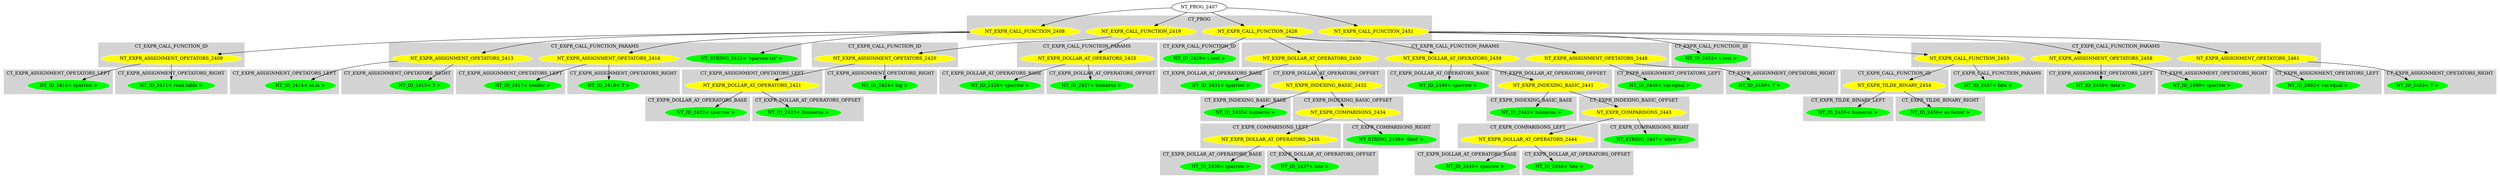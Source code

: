 digraph {

subgraph cluster0 {
 node [style=filled,color=white];
 style=filled;
 color=lightgrey;
 label = "CT_PROG";

"NT_EXPR_CALL_FUNCTION_2408"
 [fillcolor = yellow]
"NT_EXPR_CALL_FUNCTION_2419"
 [fillcolor = yellow]
"NT_EXPR_CALL_FUNCTION_2428"
 [fillcolor = yellow]
"NT_EXPR_CALL_FUNCTION_2451"
 [fillcolor = yellow]
}
"NT_PROG_2407"->"NT_EXPR_CALL_FUNCTION_2408"
subgraph cluster1 {
 node [style=filled,color=white];
 style=filled;
 color=lightgrey;
 label = "CT_EXPR_CALL_FUNCTION_ID";

"NT_EXPR_ASSIGNMENT_OPETATORS_2409"
 [fillcolor = yellow]
}
subgraph cluster2 {
 node [style=filled,color=white];
 style=filled;
 color=lightgrey;
 label = "CT_EXPR_CALL_FUNCTION_PARAMS";

"NT_STRING_2412< 'sparrow.txt' >"
 [fillcolor = green]
"NT_EXPR_ASSIGNMENT_OPETATORS_2413"
 [fillcolor = yellow]
"NT_EXPR_ASSIGNMENT_OPETATORS_2416"
 [fillcolor = yellow]
}
"NT_EXPR_CALL_FUNCTION_2408"->"NT_EXPR_ASSIGNMENT_OPETATORS_2409"
subgraph cluster3 {
 node [style=filled,color=white];
 style=filled;
 color=lightgrey;
 label = "CT_EXPR_ASSIGNMENT_OPETATORS_LEFT";

"NT_ID_2410< sparrow >"
 [fillcolor = green]
}
subgraph cluster4 {
 node [style=filled,color=white];
 style=filled;
 color=lightgrey;
 label = "CT_EXPR_ASSIGNMENT_OPETATORS_RIGHT";

"NT_ID_2411< read.table >"
 [fillcolor = green]
}
"NT_EXPR_ASSIGNMENT_OPETATORS_2409"->"NT_ID_2410< sparrow >"
"NT_EXPR_ASSIGNMENT_OPETATORS_2409"->"NT_ID_2411< read.table >"
"NT_EXPR_CALL_FUNCTION_2408"->"NT_STRING_2412< 'sparrow.txt' >"
"NT_EXPR_CALL_FUNCTION_2408"->"NT_EXPR_ASSIGNMENT_OPETATORS_2413"
subgraph cluster5 {
 node [style=filled,color=white];
 style=filled;
 color=lightgrey;
 label = "CT_EXPR_ASSIGNMENT_OPETATORS_LEFT";

"NT_ID_2414< as.is >"
 [fillcolor = green]
}
subgraph cluster6 {
 node [style=filled,color=white];
 style=filled;
 color=lightgrey;
 label = "CT_EXPR_ASSIGNMENT_OPETATORS_RIGHT";

"NT_ID_2415< T >"
 [fillcolor = green]
}
"NT_EXPR_ASSIGNMENT_OPETATORS_2413"->"NT_ID_2414< as.is >"
"NT_EXPR_ASSIGNMENT_OPETATORS_2413"->"NT_ID_2415< T >"
"NT_EXPR_CALL_FUNCTION_2408"->"NT_EXPR_ASSIGNMENT_OPETATORS_2416"
subgraph cluster7 {
 node [style=filled,color=white];
 style=filled;
 color=lightgrey;
 label = "CT_EXPR_ASSIGNMENT_OPETATORS_LEFT";

"NT_ID_2417< header >"
 [fillcolor = green]
}
subgraph cluster8 {
 node [style=filled,color=white];
 style=filled;
 color=lightgrey;
 label = "CT_EXPR_ASSIGNMENT_OPETATORS_RIGHT";

"NT_ID_2418< T >"
 [fillcolor = green]
}
"NT_EXPR_ASSIGNMENT_OPETATORS_2416"->"NT_ID_2417< header >"
"NT_EXPR_ASSIGNMENT_OPETATORS_2416"->"NT_ID_2418< T >"
"NT_PROG_2407"->"NT_EXPR_CALL_FUNCTION_2419"
subgraph cluster9 {
 node [style=filled,color=white];
 style=filled;
 color=lightgrey;
 label = "CT_EXPR_CALL_FUNCTION_ID";

"NT_EXPR_ASSIGNMENT_OPETATORS_2420"
 [fillcolor = yellow]
}
subgraph cluster10 {
 node [style=filled,color=white];
 style=filled;
 color=lightgrey;
 label = "CT_EXPR_CALL_FUNCTION_PARAMS";

"NT_EXPR_DOLLAR_AT_OPERATORS_2425"
 [fillcolor = yellow]
}
"NT_EXPR_CALL_FUNCTION_2419"->"NT_EXPR_ASSIGNMENT_OPETATORS_2420"
subgraph cluster11 {
 node [style=filled,color=white];
 style=filled;
 color=lightgrey;
 label = "CT_EXPR_ASSIGNMENT_OPETATORS_LEFT";

"NT_EXPR_DOLLAR_AT_OPERATORS_2421"
 [fillcolor = yellow]
}
subgraph cluster12 {
 node [style=filled,color=white];
 style=filled;
 color=lightgrey;
 label = "CT_EXPR_ASSIGNMENT_OPETATORS_RIGHT";

"NT_ID_2424< log >"
 [fillcolor = green]
}
"NT_EXPR_ASSIGNMENT_OPETATORS_2420"->"NT_EXPR_DOLLAR_AT_OPERATORS_2421"
subgraph cluster13 {
 node [style=filled,color=white];
 style=filled;
 color=lightgrey;
 label = "CT_EXPR_DOLLAR_AT_OPERATORS_BASE";

"NT_ID_2422< sparrow >"
 [fillcolor = green]
}
subgraph cluster14 {
 node [style=filled,color=white];
 style=filled;
 color=lightgrey;
 label = "CT_EXPR_DOLLAR_AT_OPERATORS_OFFSET";

"NT_ID_2423< lhumerus >"
 [fillcolor = green]
}
"NT_EXPR_DOLLAR_AT_OPERATORS_2421"->"NT_ID_2422< sparrow >"
"NT_EXPR_DOLLAR_AT_OPERATORS_2421"->"NT_ID_2423< lhumerus >"
"NT_EXPR_ASSIGNMENT_OPETATORS_2420"->"NT_ID_2424< log >"
"NT_EXPR_CALL_FUNCTION_2419"->"NT_EXPR_DOLLAR_AT_OPERATORS_2425"
subgraph cluster15 {
 node [style=filled,color=white];
 style=filled;
 color=lightgrey;
 label = "CT_EXPR_DOLLAR_AT_OPERATORS_BASE";

"NT_ID_2426< sparrow >"
 [fillcolor = green]
}
subgraph cluster16 {
 node [style=filled,color=white];
 style=filled;
 color=lightgrey;
 label = "CT_EXPR_DOLLAR_AT_OPERATORS_OFFSET";

"NT_ID_2427< humerus >"
 [fillcolor = green]
}
"NT_EXPR_DOLLAR_AT_OPERATORS_2425"->"NT_ID_2426< sparrow >"
"NT_EXPR_DOLLAR_AT_OPERATORS_2425"->"NT_ID_2427< humerus >"
"NT_PROG_2407"->"NT_EXPR_CALL_FUNCTION_2428"
subgraph cluster17 {
 node [style=filled,color=white];
 style=filled;
 color=lightgrey;
 label = "CT_EXPR_CALL_FUNCTION_ID";

"NT_ID_2429< t.test >"
 [fillcolor = green]
}
subgraph cluster18 {
 node [style=filled,color=white];
 style=filled;
 color=lightgrey;
 label = "CT_EXPR_CALL_FUNCTION_PARAMS";

"NT_EXPR_DOLLAR_AT_OPERATORS_2430"
 [fillcolor = yellow]
"NT_EXPR_DOLLAR_AT_OPERATORS_2439"
 [fillcolor = yellow]
"NT_EXPR_ASSIGNMENT_OPETATORS_2448"
 [fillcolor = yellow]
}
"NT_EXPR_CALL_FUNCTION_2428"->"NT_ID_2429< t.test >"
"NT_EXPR_CALL_FUNCTION_2428"->"NT_EXPR_DOLLAR_AT_OPERATORS_2430"
subgraph cluster19 {
 node [style=filled,color=white];
 style=filled;
 color=lightgrey;
 label = "CT_EXPR_DOLLAR_AT_OPERATORS_BASE";

"NT_ID_2431< sparrow >"
 [fillcolor = green]
}
subgraph cluster20 {
 node [style=filled,color=white];
 style=filled;
 color=lightgrey;
 label = "CT_EXPR_DOLLAR_AT_OPERATORS_OFFSET";

"NT_EXPR_INDEXING_BASIC_2432"
 [fillcolor = yellow]
}
"NT_EXPR_DOLLAR_AT_OPERATORS_2430"->"NT_ID_2431< sparrow >"
"NT_EXPR_DOLLAR_AT_OPERATORS_2430"->"NT_EXPR_INDEXING_BASIC_2432"
subgraph cluster21 {
 node [style=filled,color=white];
 style=filled;
 color=lightgrey;
 label = "CT_EXPR_INDEXING_BASIC_BASE";

"NT_ID_2433< humerus >"
 [fillcolor = green]}
subgraph cluster22 {
 node [style=filled,color=white];
 style=filled;
 color=lightgrey;
 label = "CT_EXPR_INDEXING_BASIC_OFFSET";

"NT_EXPR_COMPARISONS_2434"
 [fillcolor = yellow]}
"NT_EXPR_INDEXING_BASIC_2432"->"NT_ID_2433< humerus >"
"NT_EXPR_INDEXING_BASIC_2432"->"NT_EXPR_COMPARISONS_2434"
subgraph cluster23 {
 node [style=filled,color=white];
 style=filled;
 color=lightgrey;
 label = "CT_EXPR_COMPARISONS_LEFT";

"NT_EXPR_DOLLAR_AT_OPERATORS_2435"
 [fillcolor = yellow]
}
subgraph cluster24 {
 node [style=filled,color=white];
 style=filled;
 color=lightgrey;
 label = "CT_EXPR_COMPARISONS_RIGHT";

"NT_STRING_2438< 'died' >"
 [fillcolor = green]
}
"NT_EXPR_COMPARISONS_2434"->"NT_EXPR_DOLLAR_AT_OPERATORS_2435"
subgraph cluster25 {
 node [style=filled,color=white];
 style=filled;
 color=lightgrey;
 label = "CT_EXPR_DOLLAR_AT_OPERATORS_BASE";

"NT_ID_2436< sparrow >"
 [fillcolor = green]
}
subgraph cluster26 {
 node [style=filled,color=white];
 style=filled;
 color=lightgrey;
 label = "CT_EXPR_DOLLAR_AT_OPERATORS_OFFSET";

"NT_ID_2437< fate >"
 [fillcolor = green]
}
"NT_EXPR_DOLLAR_AT_OPERATORS_2435"->"NT_ID_2436< sparrow >"
"NT_EXPR_DOLLAR_AT_OPERATORS_2435"->"NT_ID_2437< fate >"
"NT_EXPR_COMPARISONS_2434"->"NT_STRING_2438< 'died' >"
"NT_EXPR_CALL_FUNCTION_2428"->"NT_EXPR_DOLLAR_AT_OPERATORS_2439"
subgraph cluster27 {
 node [style=filled,color=white];
 style=filled;
 color=lightgrey;
 label = "CT_EXPR_DOLLAR_AT_OPERATORS_BASE";

"NT_ID_2440< sparrow >"
 [fillcolor = green]
}
subgraph cluster28 {
 node [style=filled,color=white];
 style=filled;
 color=lightgrey;
 label = "CT_EXPR_DOLLAR_AT_OPERATORS_OFFSET";

"NT_EXPR_INDEXING_BASIC_2441"
 [fillcolor = yellow]
}
"NT_EXPR_DOLLAR_AT_OPERATORS_2439"->"NT_ID_2440< sparrow >"
"NT_EXPR_DOLLAR_AT_OPERATORS_2439"->"NT_EXPR_INDEXING_BASIC_2441"
subgraph cluster29 {
 node [style=filled,color=white];
 style=filled;
 color=lightgrey;
 label = "CT_EXPR_INDEXING_BASIC_BASE";

"NT_ID_2442< humerus >"
 [fillcolor = green]}
subgraph cluster30 {
 node [style=filled,color=white];
 style=filled;
 color=lightgrey;
 label = "CT_EXPR_INDEXING_BASIC_OFFSET";

"NT_EXPR_COMPARISONS_2443"
 [fillcolor = yellow]}
"NT_EXPR_INDEXING_BASIC_2441"->"NT_ID_2442< humerus >"
"NT_EXPR_INDEXING_BASIC_2441"->"NT_EXPR_COMPARISONS_2443"
subgraph cluster31 {
 node [style=filled,color=white];
 style=filled;
 color=lightgrey;
 label = "CT_EXPR_COMPARISONS_LEFT";

"NT_EXPR_DOLLAR_AT_OPERATORS_2444"
 [fillcolor = yellow]
}
subgraph cluster32 {
 node [style=filled,color=white];
 style=filled;
 color=lightgrey;
 label = "CT_EXPR_COMPARISONS_RIGHT";

"NT_STRING_2447< 'alive' >"
 [fillcolor = green]
}
"NT_EXPR_COMPARISONS_2443"->"NT_EXPR_DOLLAR_AT_OPERATORS_2444"
subgraph cluster33 {
 node [style=filled,color=white];
 style=filled;
 color=lightgrey;
 label = "CT_EXPR_DOLLAR_AT_OPERATORS_BASE";

"NT_ID_2445< sparrow >"
 [fillcolor = green]
}
subgraph cluster34 {
 node [style=filled,color=white];
 style=filled;
 color=lightgrey;
 label = "CT_EXPR_DOLLAR_AT_OPERATORS_OFFSET";

"NT_ID_2446< fate >"
 [fillcolor = green]
}
"NT_EXPR_DOLLAR_AT_OPERATORS_2444"->"NT_ID_2445< sparrow >"
"NT_EXPR_DOLLAR_AT_OPERATORS_2444"->"NT_ID_2446< fate >"
"NT_EXPR_COMPARISONS_2443"->"NT_STRING_2447< 'alive' >"
"NT_EXPR_CALL_FUNCTION_2428"->"NT_EXPR_ASSIGNMENT_OPETATORS_2448"
subgraph cluster35 {
 node [style=filled,color=white];
 style=filled;
 color=lightgrey;
 label = "CT_EXPR_ASSIGNMENT_OPETATORS_LEFT";

"NT_ID_2449< var.equal >"
 [fillcolor = green]
}
subgraph cluster36 {
 node [style=filled,color=white];
 style=filled;
 color=lightgrey;
 label = "CT_EXPR_ASSIGNMENT_OPETATORS_RIGHT";

"NT_ID_2450< T >"
 [fillcolor = green]
}
"NT_EXPR_ASSIGNMENT_OPETATORS_2448"->"NT_ID_2449< var.equal >"
"NT_EXPR_ASSIGNMENT_OPETATORS_2448"->"NT_ID_2450< T >"
"NT_PROG_2407"->"NT_EXPR_CALL_FUNCTION_2451"
subgraph cluster37 {
 node [style=filled,color=white];
 style=filled;
 color=lightgrey;
 label = "CT_EXPR_CALL_FUNCTION_ID";

"NT_ID_2452< t.test >"
 [fillcolor = green]
}
subgraph cluster38 {
 node [style=filled,color=white];
 style=filled;
 color=lightgrey;
 label = "CT_EXPR_CALL_FUNCTION_PARAMS";

"NT_EXPR_CALL_FUNCTION_2453"
 [fillcolor = yellow]
"NT_EXPR_ASSIGNMENT_OPETATORS_2458"
 [fillcolor = yellow]
"NT_EXPR_ASSIGNMENT_OPETATORS_2461"
 [fillcolor = yellow]
}
"NT_EXPR_CALL_FUNCTION_2451"->"NT_ID_2452< t.test >"
"NT_EXPR_CALL_FUNCTION_2451"->"NT_EXPR_CALL_FUNCTION_2453"
subgraph cluster39 {
 node [style=filled,color=white];
 style=filled;
 color=lightgrey;
 label = "CT_EXPR_CALL_FUNCTION_ID";

"NT_EXPR_TILDE_BINARY_2454"
 [fillcolor = yellow]
}
subgraph cluster40 {
 node [style=filled,color=white];
 style=filled;
 color=lightgrey;
 label = "CT_EXPR_CALL_FUNCTION_PARAMS";

"NT_ID_2457< fate >"
 [fillcolor = green]
}
"NT_EXPR_CALL_FUNCTION_2453"->"NT_EXPR_TILDE_BINARY_2454"
subgraph cluster41 {
 node [style=filled,color=white];
 style=filled;
 color=lightgrey;
 label = "CT_EXPR_TILDE_BINARY_LEFT";

"NT_ID_2455< humerus >"
 [fillcolor = green]
}
subgraph cluster42 {
 node [style=filled,color=white];
 style=filled;
 color=lightgrey;
 label = "CT_EXPR_TILDE_BINARY_RIGHT";

"NT_ID_2456< as.factor >"
 [fillcolor = green]
}
"NT_EXPR_TILDE_BINARY_2454"->"NT_ID_2455< humerus >"
"NT_EXPR_TILDE_BINARY_2454"->"NT_ID_2456< as.factor >"
"NT_EXPR_CALL_FUNCTION_2453"->"NT_ID_2457< fate >"
"NT_EXPR_CALL_FUNCTION_2451"->"NT_EXPR_ASSIGNMENT_OPETATORS_2458"
subgraph cluster43 {
 node [style=filled,color=white];
 style=filled;
 color=lightgrey;
 label = "CT_EXPR_ASSIGNMENT_OPETATORS_LEFT";

"NT_ID_2459< data >"
 [fillcolor = green]
}
subgraph cluster44 {
 node [style=filled,color=white];
 style=filled;
 color=lightgrey;
 label = "CT_EXPR_ASSIGNMENT_OPETATORS_RIGHT";

"NT_ID_2460< sparrow >"
 [fillcolor = green]
}
"NT_EXPR_ASSIGNMENT_OPETATORS_2458"->"NT_ID_2459< data >"
"NT_EXPR_ASSIGNMENT_OPETATORS_2458"->"NT_ID_2460< sparrow >"
"NT_EXPR_CALL_FUNCTION_2451"->"NT_EXPR_ASSIGNMENT_OPETATORS_2461"
subgraph cluster45 {
 node [style=filled,color=white];
 style=filled;
 color=lightgrey;
 label = "CT_EXPR_ASSIGNMENT_OPETATORS_LEFT";

"NT_ID_2462< var.equal >"
 [fillcolor = green]
}
subgraph cluster46 {
 node [style=filled,color=white];
 style=filled;
 color=lightgrey;
 label = "CT_EXPR_ASSIGNMENT_OPETATORS_RIGHT";

"NT_ID_2463< T >"
 [fillcolor = green]
}
"NT_EXPR_ASSIGNMENT_OPETATORS_2461"->"NT_ID_2462< var.equal >"
"NT_EXPR_ASSIGNMENT_OPETATORS_2461"->"NT_ID_2463< T >"
}
